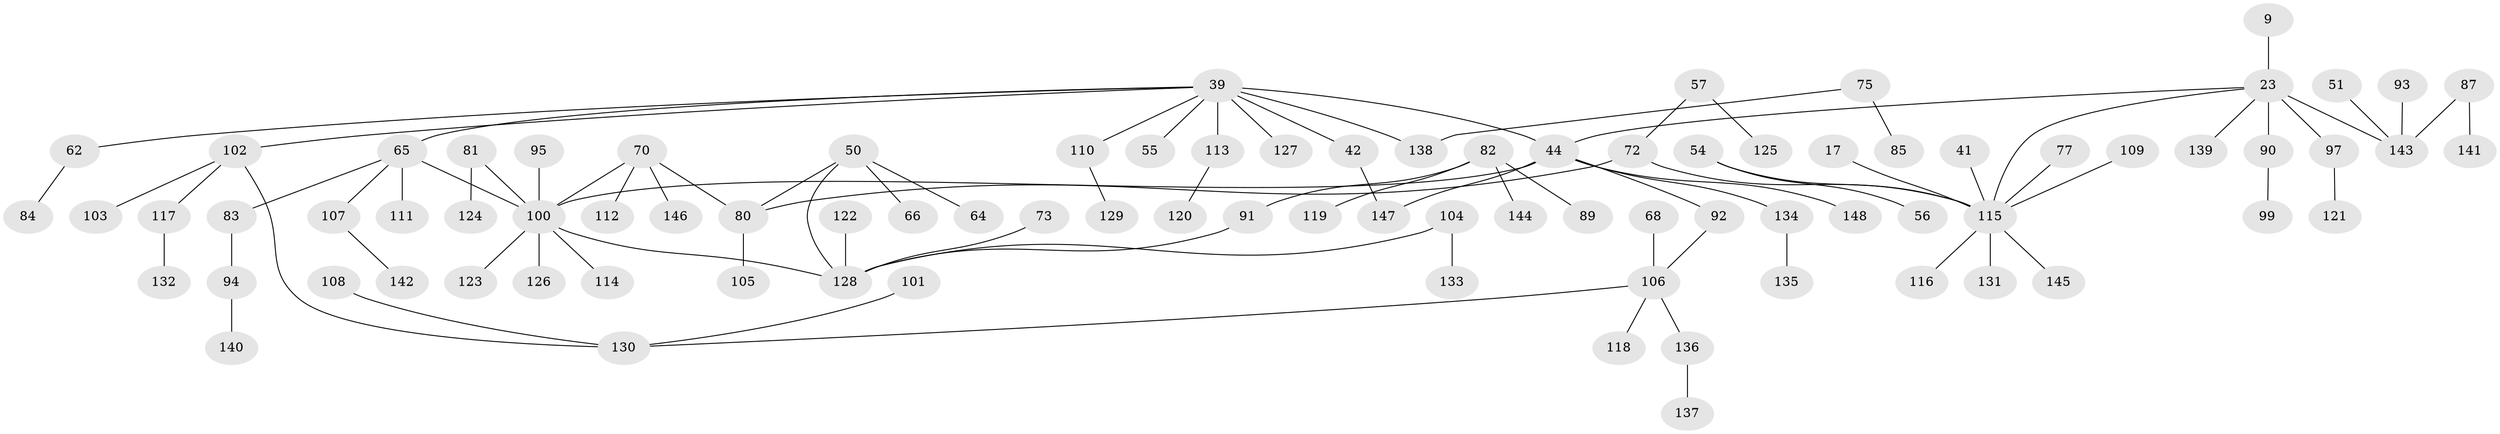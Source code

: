 // original degree distribution, {3: 0.14864864864864866, 2: 0.24324324324324326, 9: 0.006756756756756757, 5: 0.04054054054054054, 7: 0.006756756756756757, 1: 0.4594594594594595, 4: 0.08108108108108109, 6: 0.013513513513513514}
// Generated by graph-tools (version 1.1) at 2025/46/03/04/25 21:46:04]
// undirected, 88 vertices, 92 edges
graph export_dot {
graph [start="1"]
  node [color=gray90,style=filled];
  9;
  17;
  23 [super="+5+11"];
  39 [super="+27"];
  41;
  42;
  44 [super="+10+12"];
  50;
  51;
  54 [super="+6"];
  55;
  56;
  57;
  62 [super="+37"];
  64;
  65 [super="+59"];
  66;
  68;
  70 [super="+69"];
  72 [super="+38+49+52"];
  73;
  75;
  77;
  80;
  81;
  82 [super="+67+78"];
  83 [super="+71"];
  84;
  85;
  87;
  89;
  90;
  91 [super="+24"];
  92 [super="+21"];
  93;
  94;
  95;
  97 [super="+53"];
  99;
  100 [super="+79+86+98"];
  101;
  102 [super="+34+45"];
  103;
  104;
  105;
  106 [super="+61"];
  107;
  108;
  109;
  110;
  111;
  112;
  113 [super="+35"];
  114;
  115 [super="+29+4"];
  116;
  117;
  118;
  119;
  120;
  121;
  122;
  123;
  124;
  125;
  126;
  127;
  128 [super="+36+60"];
  129;
  130 [super="+88"];
  131;
  132;
  133;
  134 [super="+74"];
  135;
  136;
  137;
  138 [super="+30"];
  139;
  140;
  141;
  142;
  143 [super="+76"];
  144;
  145;
  146;
  147;
  148 [super="+14"];
  9 -- 23;
  17 -- 115;
  23 -- 44;
  23 -- 143 [weight=2];
  23 -- 90;
  23 -- 139;
  23 -- 115;
  23 -- 97;
  39 -- 42;
  39 -- 44 [weight=2];
  39 -- 110;
  39 -- 55;
  39 -- 127;
  39 -- 138;
  39 -- 102;
  39 -- 65;
  39 -- 113;
  39 -- 62;
  41 -- 115;
  42 -- 147;
  44 -- 147;
  44 -- 92;
  44 -- 134;
  44 -- 100 [weight=2];
  44 -- 148;
  50 -- 64;
  50 -- 66;
  50 -- 80;
  50 -- 128;
  51 -- 143;
  54 -- 56;
  54 -- 115;
  57 -- 125;
  57 -- 72;
  62 -- 84;
  65 -- 107;
  65 -- 83;
  65 -- 111;
  65 -- 100;
  68 -- 106;
  70 -- 80;
  70 -- 146;
  70 -- 112;
  70 -- 100;
  72 -- 115 [weight=2];
  72 -- 80;
  73 -- 128;
  75 -- 85;
  75 -- 138;
  77 -- 115;
  80 -- 105;
  81 -- 124;
  81 -- 100;
  82 -- 119;
  82 -- 144;
  82 -- 89;
  82 -- 91;
  83 -- 94;
  87 -- 141;
  87 -- 143;
  90 -- 99;
  91 -- 128;
  92 -- 106;
  93 -- 143;
  94 -- 140;
  95 -- 100;
  97 -- 121;
  100 -- 123;
  100 -- 126;
  100 -- 114;
  100 -- 128;
  101 -- 130;
  102 -- 117;
  102 -- 103;
  102 -- 130;
  104 -- 133;
  104 -- 128;
  106 -- 136;
  106 -- 118;
  106 -- 130;
  107 -- 142;
  108 -- 130;
  109 -- 115;
  110 -- 129;
  113 -- 120;
  115 -- 131;
  115 -- 116;
  115 -- 145;
  117 -- 132;
  122 -- 128;
  134 -- 135;
  136 -- 137;
}
